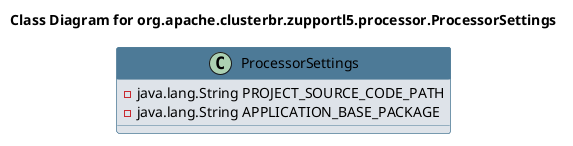 @startuml 
skinparam class { 
 BackgroundColor #DEE3E9 
 ArrowColor #4D7A97 
 BorderColor #4D7A97 
}
left to right direction 
title Class Diagram for org.apache.clusterbr.zupportl5.processor.ProcessorSettings
skinparam titleBackgroundColor White
skinparam classHeaderBackgroundColor #4D7A97 
skinparam stereotypeCBackgroundColor #F8981D 

class ProcessorSettings {
 - java.lang.String PROJECT_SOURCE_CODE_PATH
 - java.lang.String APPLICATION_BASE_PACKAGE
}
@enduml